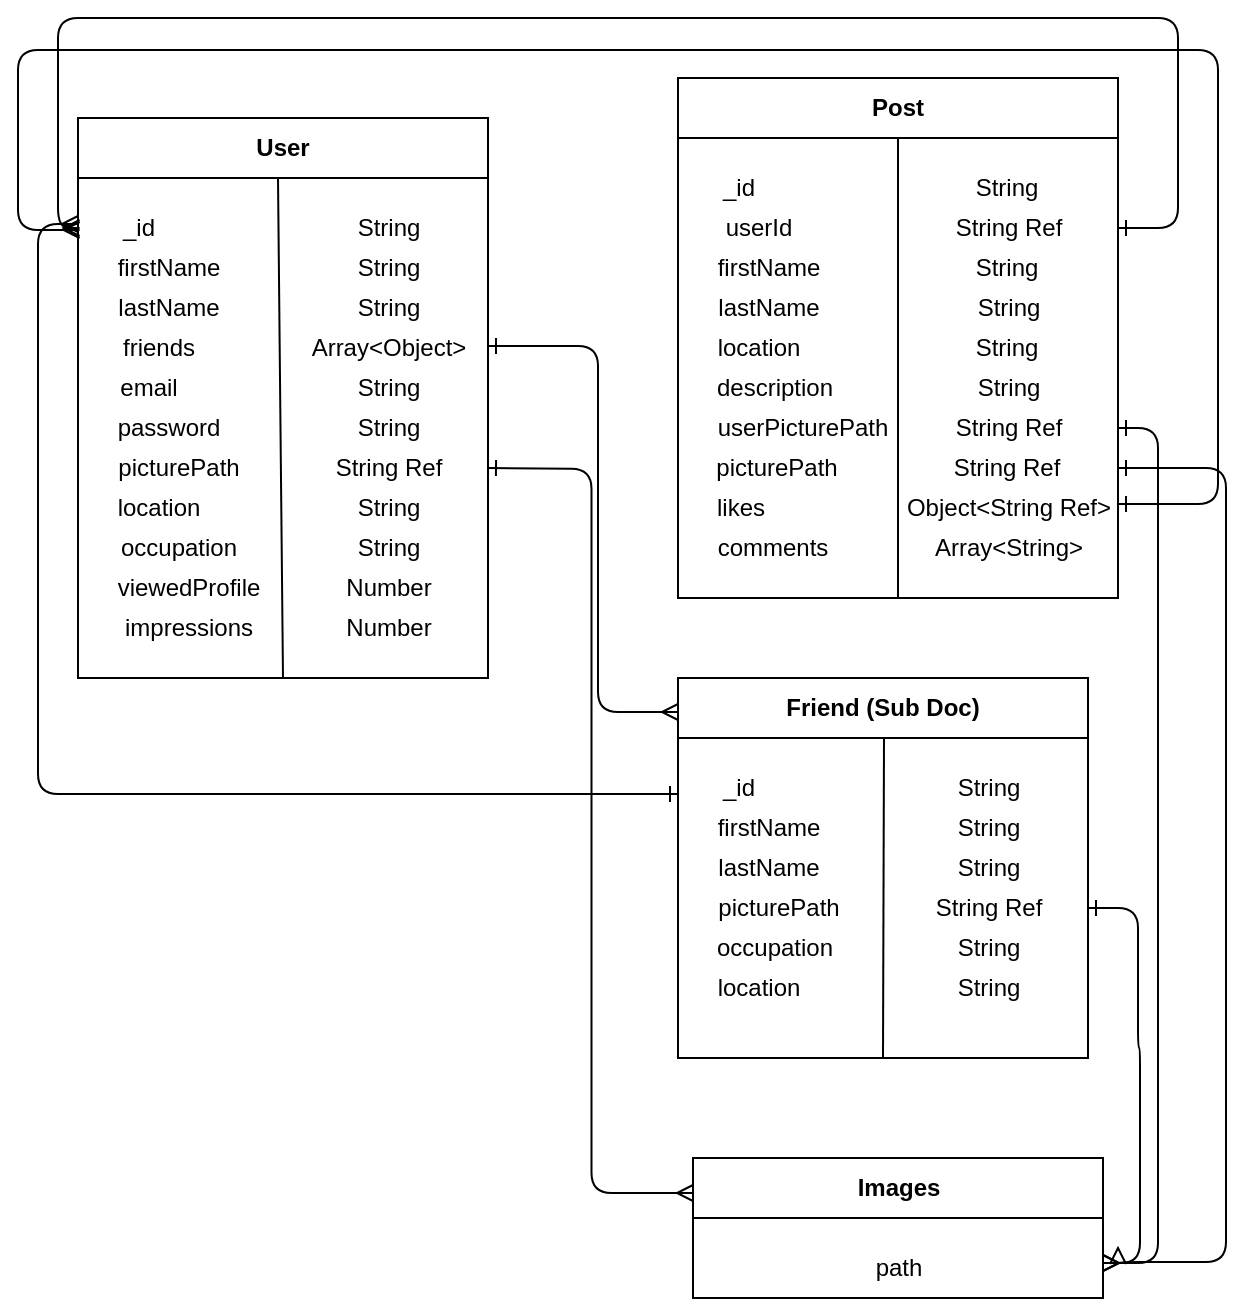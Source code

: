 <mxfile>
    <diagram id="NHiqnl1Ir4wC7yY77VVB" name="Page-1">
        <mxGraphModel dx="765" dy="689" grid="1" gridSize="10" guides="1" tooltips="1" connect="1" arrows="1" fold="1" page="1" pageScale="1" pageWidth="827" pageHeight="1169" math="0" shadow="0">
            <root>
                <mxCell id="0"/>
                <mxCell id="1" parent="0"/>
                <mxCell id="27" value="" style="group" vertex="1" connectable="0" parent="1">
                    <mxGeometry x="510" y="80" width="220" height="280" as="geometry"/>
                </mxCell>
                <mxCell id="28" value="Post" style="swimlane;whiteSpace=wrap;html=1;startSize=30;" vertex="1" parent="27">
                    <mxGeometry y="-10" width="220" height="260" as="geometry"/>
                </mxCell>
                <mxCell id="30" value="userId" style="text;html=1;align=center;verticalAlign=middle;resizable=0;points=[];autosize=1;strokeColor=none;fillColor=none;" vertex="1" parent="28">
                    <mxGeometry x="10" y="60" width="60" height="30" as="geometry"/>
                </mxCell>
                <mxCell id="31" value="_id" style="text;html=1;align=center;verticalAlign=middle;resizable=0;points=[];autosize=1;strokeColor=none;fillColor=none;" vertex="1" parent="28">
                    <mxGeometry x="10" y="40" width="40" height="30" as="geometry"/>
                </mxCell>
                <mxCell id="32" value="firstName" style="text;html=1;align=center;verticalAlign=middle;resizable=0;points=[];autosize=1;strokeColor=none;fillColor=none;" vertex="1" parent="28">
                    <mxGeometry x="10" y="80" width="70" height="30" as="geometry"/>
                </mxCell>
                <mxCell id="33" value="lastName" style="text;html=1;align=center;verticalAlign=middle;resizable=0;points=[];autosize=1;strokeColor=none;fillColor=none;" vertex="1" parent="28">
                    <mxGeometry x="10" y="100" width="70" height="30" as="geometry"/>
                </mxCell>
                <mxCell id="34" value="location" style="text;html=1;align=center;verticalAlign=middle;resizable=0;points=[];autosize=1;strokeColor=none;fillColor=none;" vertex="1" parent="28">
                    <mxGeometry x="10" y="120" width="60" height="30" as="geometry"/>
                </mxCell>
                <mxCell id="35" value="description" style="text;html=1;align=center;verticalAlign=middle;resizable=0;points=[];autosize=1;strokeColor=none;fillColor=none;" vertex="1" parent="28">
                    <mxGeometry x="8" y="140" width="80" height="30" as="geometry"/>
                </mxCell>
                <mxCell id="36" value="userPicturePath" style="text;html=1;align=center;verticalAlign=middle;resizable=0;points=[];autosize=1;strokeColor=none;fillColor=none;" vertex="1" parent="28">
                    <mxGeometry x="7" y="160" width="110" height="30" as="geometry"/>
                </mxCell>
                <mxCell id="37" value="picturePath" style="text;html=1;align=center;verticalAlign=middle;resizable=0;points=[];autosize=1;strokeColor=none;fillColor=none;" vertex="1" parent="28">
                    <mxGeometry x="9" y="180" width="80" height="30" as="geometry"/>
                </mxCell>
                <mxCell id="38" value="likes" style="text;html=1;align=center;verticalAlign=middle;resizable=0;points=[];autosize=1;strokeColor=none;fillColor=none;" vertex="1" parent="28">
                    <mxGeometry x="6" y="200" width="50" height="30" as="geometry"/>
                </mxCell>
                <mxCell id="39" value="comments" style="text;html=1;align=center;verticalAlign=middle;resizable=0;points=[];autosize=1;strokeColor=none;fillColor=none;" vertex="1" parent="28">
                    <mxGeometry x="7" y="220" width="80" height="30" as="geometry"/>
                </mxCell>
                <mxCell id="40" value="String Ref" style="text;html=1;align=center;verticalAlign=middle;resizable=0;points=[];autosize=1;strokeColor=none;fillColor=none;" vertex="1" parent="28">
                    <mxGeometry x="124" y="180" width="80" height="30" as="geometry"/>
                </mxCell>
                <mxCell id="41" value="String" style="text;html=1;align=center;verticalAlign=middle;resizable=0;points=[];autosize=1;strokeColor=none;fillColor=none;" vertex="1" parent="28">
                    <mxGeometry x="140" y="140" width="50" height="30" as="geometry"/>
                </mxCell>
                <mxCell id="42" value="String" style="text;html=1;align=center;verticalAlign=middle;resizable=0;points=[];autosize=1;strokeColor=none;fillColor=none;" vertex="1" parent="28">
                    <mxGeometry x="139" y="120" width="50" height="30" as="geometry"/>
                </mxCell>
                <mxCell id="43" value="String" style="text;html=1;align=center;verticalAlign=middle;resizable=0;points=[];autosize=1;strokeColor=none;fillColor=none;" vertex="1" parent="28">
                    <mxGeometry x="140" y="100" width="50" height="30" as="geometry"/>
                </mxCell>
                <mxCell id="44" value="String" style="text;html=1;align=center;verticalAlign=middle;resizable=0;points=[];autosize=1;strokeColor=none;fillColor=none;" vertex="1" parent="28">
                    <mxGeometry x="139" y="80" width="50" height="30" as="geometry"/>
                </mxCell>
                <mxCell id="45" value="String Ref" style="text;html=1;align=center;verticalAlign=middle;resizable=0;points=[];autosize=1;strokeColor=none;fillColor=none;" vertex="1" parent="28">
                    <mxGeometry x="125" y="60" width="80" height="30" as="geometry"/>
                </mxCell>
                <mxCell id="46" value="String" style="text;html=1;align=center;verticalAlign=middle;resizable=0;points=[];autosize=1;strokeColor=none;fillColor=none;" vertex="1" parent="28">
                    <mxGeometry x="139" y="40" width="50" height="30" as="geometry"/>
                </mxCell>
                <mxCell id="48" value="String Ref" style="text;html=1;align=center;verticalAlign=middle;resizable=0;points=[];autosize=1;strokeColor=none;fillColor=none;" vertex="1" parent="28">
                    <mxGeometry x="125" y="160" width="80" height="30" as="geometry"/>
                </mxCell>
                <mxCell id="49" value="Object&amp;lt;String Ref&amp;gt;" style="text;html=1;align=center;verticalAlign=middle;resizable=0;points=[];autosize=1;strokeColor=none;fillColor=none;" vertex="1" parent="28">
                    <mxGeometry x="100" y="200" width="130" height="30" as="geometry"/>
                </mxCell>
                <mxCell id="50" value="Array&amp;lt;String&amp;gt;" style="text;html=1;align=center;verticalAlign=middle;resizable=0;points=[];autosize=1;strokeColor=none;fillColor=none;" vertex="1" parent="28">
                    <mxGeometry x="115" y="220" width="100" height="30" as="geometry"/>
                </mxCell>
                <mxCell id="51" value="" style="endArrow=none;html=1;exitX=0.5;exitY=1;exitDx=0;exitDy=0;" edge="1" parent="27" source="28">
                    <mxGeometry width="50" height="50" relative="1" as="geometry">
                        <mxPoint x="70" y="140" as="sourcePoint"/>
                        <mxPoint x="110" y="20" as="targetPoint"/>
                    </mxGeometry>
                </mxCell>
                <mxCell id="54" value="" style="group" vertex="1" connectable="0" parent="1">
                    <mxGeometry x="210" y="90" width="205" height="280" as="geometry"/>
                </mxCell>
                <mxCell id="55" value="User" style="swimlane;whiteSpace=wrap;html=1;startSize=30;" vertex="1" parent="54">
                    <mxGeometry width="205" height="280" as="geometry"/>
                </mxCell>
                <mxCell id="56" value="firstName" style="text;html=1;align=center;verticalAlign=middle;resizable=0;points=[];autosize=1;strokeColor=none;fillColor=none;" vertex="1" parent="55">
                    <mxGeometry x="10" y="60" width="70" height="30" as="geometry"/>
                </mxCell>
                <mxCell id="57" value="lastName" style="text;html=1;align=center;verticalAlign=middle;resizable=0;points=[];autosize=1;strokeColor=none;fillColor=none;" vertex="1" parent="55">
                    <mxGeometry x="10" y="80" width="70" height="30" as="geometry"/>
                </mxCell>
                <mxCell id="58" value="_id" style="text;html=1;align=center;verticalAlign=middle;resizable=0;points=[];autosize=1;strokeColor=none;fillColor=none;" vertex="1" parent="55">
                    <mxGeometry x="10" y="40" width="40" height="30" as="geometry"/>
                </mxCell>
                <mxCell id="59" value="friends" style="text;html=1;align=center;verticalAlign=middle;resizable=0;points=[];autosize=1;strokeColor=none;fillColor=none;" vertex="1" parent="55">
                    <mxGeometry x="10" y="100" width="60" height="30" as="geometry"/>
                </mxCell>
                <mxCell id="60" value="email" style="text;html=1;align=center;verticalAlign=middle;resizable=0;points=[];autosize=1;strokeColor=none;fillColor=none;" vertex="1" parent="55">
                    <mxGeometry x="10" y="120" width="50" height="30" as="geometry"/>
                </mxCell>
                <mxCell id="61" value="password" style="text;html=1;align=center;verticalAlign=middle;resizable=0;points=[];autosize=1;strokeColor=none;fillColor=none;" vertex="1" parent="55">
                    <mxGeometry x="10" y="140" width="70" height="30" as="geometry"/>
                </mxCell>
                <mxCell id="62" value="picturePath" style="text;html=1;align=center;verticalAlign=middle;resizable=0;points=[];autosize=1;strokeColor=none;fillColor=none;" vertex="1" parent="55">
                    <mxGeometry x="10" y="160" width="80" height="30" as="geometry"/>
                </mxCell>
                <mxCell id="63" value="location" style="text;html=1;align=center;verticalAlign=middle;resizable=0;points=[];autosize=1;strokeColor=none;fillColor=none;" vertex="1" parent="55">
                    <mxGeometry x="10" y="180" width="60" height="30" as="geometry"/>
                </mxCell>
                <mxCell id="64" value="occupation" style="text;html=1;align=center;verticalAlign=middle;resizable=0;points=[];autosize=1;strokeColor=none;fillColor=none;" vertex="1" parent="55">
                    <mxGeometry x="10" y="200" width="80" height="30" as="geometry"/>
                </mxCell>
                <mxCell id="65" value="viewedProfile" style="text;html=1;align=center;verticalAlign=middle;resizable=0;points=[];autosize=1;strokeColor=none;fillColor=none;" vertex="1" parent="55">
                    <mxGeometry x="10" y="220" width="90" height="30" as="geometry"/>
                </mxCell>
                <mxCell id="66" value="impressions" style="text;html=1;align=center;verticalAlign=middle;resizable=0;points=[];autosize=1;strokeColor=none;fillColor=none;" vertex="1" parent="55">
                    <mxGeometry x="10" y="240" width="90" height="30" as="geometry"/>
                </mxCell>
                <mxCell id="67" value="String" style="text;html=1;align=center;verticalAlign=middle;resizable=0;points=[];autosize=1;strokeColor=none;fillColor=none;" vertex="1" parent="55">
                    <mxGeometry x="130" y="200" width="50" height="30" as="geometry"/>
                </mxCell>
                <mxCell id="68" value="String" style="text;html=1;align=center;verticalAlign=middle;resizable=0;points=[];autosize=1;strokeColor=none;fillColor=none;" vertex="1" parent="55">
                    <mxGeometry x="130" y="180" width="50" height="30" as="geometry"/>
                </mxCell>
                <mxCell id="69" value="String" style="text;html=1;align=center;verticalAlign=middle;resizable=0;points=[];autosize=1;strokeColor=none;fillColor=none;" vertex="1" parent="55">
                    <mxGeometry x="130" y="140" width="50" height="30" as="geometry"/>
                </mxCell>
                <mxCell id="70" value="String" style="text;html=1;align=center;verticalAlign=middle;resizable=0;points=[];autosize=1;strokeColor=none;fillColor=none;" vertex="1" parent="55">
                    <mxGeometry x="130" y="120" width="50" height="30" as="geometry"/>
                </mxCell>
                <mxCell id="71" value="String" style="text;html=1;align=center;verticalAlign=middle;resizable=0;points=[];autosize=1;strokeColor=none;fillColor=none;" vertex="1" parent="55">
                    <mxGeometry x="130" y="80" width="50" height="30" as="geometry"/>
                </mxCell>
                <mxCell id="72" value="String" style="text;html=1;align=center;verticalAlign=middle;resizable=0;points=[];autosize=1;strokeColor=none;fillColor=none;" vertex="1" parent="55">
                    <mxGeometry x="130" y="60" width="50" height="30" as="geometry"/>
                </mxCell>
                <mxCell id="73" value="String" style="text;html=1;align=center;verticalAlign=middle;resizable=0;points=[];autosize=1;strokeColor=none;fillColor=none;" vertex="1" parent="55">
                    <mxGeometry x="130" y="40" width="50" height="30" as="geometry"/>
                </mxCell>
                <mxCell id="74" value="Array&amp;lt;Object&amp;gt;" style="text;html=1;align=center;verticalAlign=middle;resizable=0;points=[];autosize=1;strokeColor=none;fillColor=none;" vertex="1" parent="55">
                    <mxGeometry x="105" y="100" width="100" height="30" as="geometry"/>
                </mxCell>
                <mxCell id="75" value="String Ref" style="text;html=1;align=center;verticalAlign=middle;resizable=0;points=[];autosize=1;strokeColor=none;fillColor=none;" vertex="1" parent="55">
                    <mxGeometry x="115" y="160" width="80" height="30" as="geometry"/>
                </mxCell>
                <mxCell id="76" value="Number" style="text;html=1;align=center;verticalAlign=middle;resizable=0;points=[];autosize=1;strokeColor=none;fillColor=none;" vertex="1" parent="55">
                    <mxGeometry x="120" y="220" width="70" height="30" as="geometry"/>
                </mxCell>
                <mxCell id="77" value="Number" style="text;html=1;align=center;verticalAlign=middle;resizable=0;points=[];autosize=1;strokeColor=none;fillColor=none;" vertex="1" parent="55">
                    <mxGeometry x="120" y="240" width="70" height="30" as="geometry"/>
                </mxCell>
                <mxCell id="78" value="" style="endArrow=none;html=1;exitX=0.5;exitY=1;exitDx=0;exitDy=0;" edge="1" parent="54" source="55">
                    <mxGeometry width="50" height="50" relative="1" as="geometry">
                        <mxPoint x="70" y="140" as="sourcePoint"/>
                        <mxPoint x="100" y="30" as="targetPoint"/>
                    </mxGeometry>
                </mxCell>
                <mxCell id="79" value="" style="group" vertex="1" connectable="0" parent="1">
                    <mxGeometry x="510" y="370" width="205" height="190" as="geometry"/>
                </mxCell>
                <mxCell id="2" value="Friend (Sub Doc)" style="swimlane;whiteSpace=wrap;html=1;startSize=30;container=0;" vertex="1" parent="79">
                    <mxGeometry width="205" height="190" as="geometry"/>
                </mxCell>
                <mxCell id="3" value="" style="endArrow=none;html=1;exitX=0.5;exitY=1;exitDx=0;exitDy=0;" edge="1" parent="79" source="2">
                    <mxGeometry width="50" height="50" relative="1" as="geometry">
                        <mxPoint x="70" y="140" as="sourcePoint"/>
                        <mxPoint x="103" y="30" as="targetPoint"/>
                    </mxGeometry>
                </mxCell>
                <mxCell id="5" value="firstName" style="text;html=1;align=center;verticalAlign=middle;resizable=0;points=[];autosize=1;strokeColor=none;fillColor=none;container=0;" vertex="1" parent="79">
                    <mxGeometry x="10" y="60" width="70" height="30" as="geometry"/>
                </mxCell>
                <mxCell id="6" value="lastName" style="text;html=1;align=center;verticalAlign=middle;resizable=0;points=[];autosize=1;strokeColor=none;fillColor=none;container=0;" vertex="1" parent="79">
                    <mxGeometry x="10" y="80" width="70" height="30" as="geometry"/>
                </mxCell>
                <mxCell id="4" value="_id" style="text;html=1;align=center;verticalAlign=middle;resizable=0;points=[];autosize=1;strokeColor=none;fillColor=none;container=0;" vertex="1" parent="79">
                    <mxGeometry x="10" y="40" width="40" height="30" as="geometry"/>
                </mxCell>
                <mxCell id="10" value="picturePath" style="text;html=1;align=center;verticalAlign=middle;resizable=0;points=[];autosize=1;strokeColor=none;fillColor=none;container=0;" vertex="1" parent="79">
                    <mxGeometry x="10" y="100" width="80" height="30" as="geometry"/>
                </mxCell>
                <mxCell id="11" value="location" style="text;html=1;align=center;verticalAlign=middle;resizable=0;points=[];autosize=1;strokeColor=none;fillColor=none;container=0;" vertex="1" parent="79">
                    <mxGeometry x="10" y="140" width="60" height="30" as="geometry"/>
                </mxCell>
                <mxCell id="12" value="occupation" style="text;html=1;align=center;verticalAlign=middle;resizable=0;points=[];autosize=1;strokeColor=none;fillColor=none;container=0;" vertex="1" parent="79">
                    <mxGeometry x="8" y="120" width="80" height="30" as="geometry"/>
                </mxCell>
                <mxCell id="19" value="String" style="text;html=1;align=center;verticalAlign=middle;resizable=0;points=[];autosize=1;strokeColor=none;fillColor=none;container=0;" vertex="1" parent="79">
                    <mxGeometry x="130" y="140" width="50" height="30" as="geometry"/>
                </mxCell>
                <mxCell id="18" value="String" style="text;html=1;align=center;verticalAlign=middle;resizable=0;points=[];autosize=1;strokeColor=none;fillColor=none;container=0;" vertex="1" parent="79">
                    <mxGeometry x="130" y="120" width="50" height="30" as="geometry"/>
                </mxCell>
                <mxCell id="17" value="String" style="text;html=1;align=center;verticalAlign=middle;resizable=0;points=[];autosize=1;strokeColor=none;fillColor=none;container=0;" vertex="1" parent="79">
                    <mxGeometry x="130" y="80" width="50" height="30" as="geometry"/>
                </mxCell>
                <mxCell id="16" value="String" style="text;html=1;align=center;verticalAlign=middle;resizable=0;points=[];autosize=1;strokeColor=none;fillColor=none;container=0;" vertex="1" parent="79">
                    <mxGeometry x="130" y="60" width="50" height="30" as="geometry"/>
                </mxCell>
                <mxCell id="15" value="String" style="text;html=1;align=center;verticalAlign=middle;resizable=0;points=[];autosize=1;strokeColor=none;fillColor=none;container=0;" vertex="1" parent="79">
                    <mxGeometry x="130" y="40" width="50" height="30" as="geometry"/>
                </mxCell>
                <mxCell id="23" value="String Ref" style="text;html=1;align=center;verticalAlign=middle;resizable=0;points=[];autosize=1;strokeColor=none;fillColor=none;container=0;" vertex="1" parent="79">
                    <mxGeometry x="115" y="100" width="80" height="30" as="geometry"/>
                </mxCell>
                <mxCell id="81" value="Images" style="swimlane;whiteSpace=wrap;html=1;startSize=30;container=0;" vertex="1" parent="1">
                    <mxGeometry x="517.5" y="610" width="205" height="70" as="geometry"/>
                </mxCell>
                <mxCell id="85" value="path" style="text;html=1;align=center;verticalAlign=middle;resizable=0;points=[];autosize=1;strokeColor=none;fillColor=none;container=0;" vertex="1" parent="81">
                    <mxGeometry x="77.5" y="40" width="50" height="30" as="geometry"/>
                </mxCell>
                <mxCell id="97" value="" style="edgeStyle=orthogonalEdgeStyle;html=1;exitX=1;exitY=0.567;exitDx=0;exitDy=0;exitPerimeter=0;endArrow=ERmany;endFill=0;startArrow=ERone;startFill=0;strokeWidth=1;targetPerimeterSpacing=2;sourcePerimeterSpacing=2;" edge="1" parent="1">
                    <mxGeometry relative="1" as="geometry">
                        <mxPoint x="415" y="204.01" as="sourcePoint"/>
                        <mxPoint x="510" y="387" as="targetPoint"/>
                        <Array as="points">
                            <mxPoint x="470" y="204"/>
                            <mxPoint x="470" y="387"/>
                        </Array>
                    </mxGeometry>
                </mxCell>
                <mxCell id="98" value="" style="edgeStyle=orthogonalEdgeStyle;html=1;strokeWidth=1;startArrow=ERone;startFill=0;endArrow=ERmany;endFill=0;sourcePerimeterSpacing=2;targetPerimeterSpacing=2;entryX=0;entryY=0.25;entryDx=0;entryDy=0;" edge="1" parent="1" target="81">
                    <mxGeometry relative="1" as="geometry">
                        <mxPoint x="415" y="265" as="sourcePoint"/>
                        <mxPoint x="512.5" y="627.5" as="targetPoint"/>
                    </mxGeometry>
                </mxCell>
                <mxCell id="99" style="edgeStyle=orthogonalEdgeStyle;html=1;entryX=1;entryY=0.75;entryDx=0;entryDy=0;strokeWidth=1;startArrow=ERone;startFill=0;endArrow=ERmany;endFill=0;sourcePerimeterSpacing=2;targetPerimeterSpacing=2;" edge="1" parent="1" target="81">
                    <mxGeometry relative="1" as="geometry">
                        <mxPoint x="715" y="485.04" as="sourcePoint"/>
                        <mxPoint x="730.5" y="662.5" as="targetPoint"/>
                        <Array as="points">
                            <mxPoint x="740" y="485"/>
                            <mxPoint x="740" y="555"/>
                            <mxPoint x="741" y="555"/>
                            <mxPoint x="741" y="662"/>
                        </Array>
                    </mxGeometry>
                </mxCell>
                <mxCell id="100" style="edgeStyle=orthogonalEdgeStyle;html=1;entryX=1;entryY=0.75;entryDx=0;entryDy=0;strokeWidth=1;startArrow=ERone;startFill=0;endArrow=ERmany;endFill=0;sourcePerimeterSpacing=2;targetPerimeterSpacing=2;" edge="1" parent="1" target="81">
                    <mxGeometry relative="1" as="geometry">
                        <mxPoint x="730" y="245" as="sourcePoint"/>
                        <Array as="points">
                            <mxPoint x="750" y="245"/>
                            <mxPoint x="750" y="662"/>
                        </Array>
                    </mxGeometry>
                </mxCell>
                <mxCell id="101" style="edgeStyle=orthogonalEdgeStyle;html=1;strokeWidth=1;startArrow=ERone;startFill=0;endArrow=ERmany;endFill=0;sourcePerimeterSpacing=2;targetPerimeterSpacing=2;" edge="1" parent="1">
                    <mxGeometry relative="1" as="geometry">
                        <mxPoint x="730" y="265.04" as="sourcePoint"/>
                        <mxPoint x="730" y="663" as="targetPoint"/>
                        <Array as="points">
                            <mxPoint x="784" y="265"/>
                            <mxPoint x="784" y="662"/>
                        </Array>
                    </mxGeometry>
                </mxCell>
                <mxCell id="102" style="edgeStyle=orthogonalEdgeStyle;html=1;strokeWidth=1;startArrow=ERone;startFill=0;endArrow=ERmany;endFill=0;sourcePerimeterSpacing=2;targetPerimeterSpacing=2;" edge="1" parent="1">
                    <mxGeometry relative="1" as="geometry">
                        <mxPoint x="210" y="143" as="targetPoint"/>
                        <mxPoint x="510" y="428" as="sourcePoint"/>
                        <Array as="points">
                            <mxPoint x="190" y="428"/>
                            <mxPoint x="190" y="143"/>
                        </Array>
                    </mxGeometry>
                </mxCell>
                <mxCell id="103" style="edgeStyle=orthogonalEdgeStyle;html=1;strokeWidth=1;startArrow=ERone;startFill=0;endArrow=ERmany;endFill=0;sourcePerimeterSpacing=2;targetPerimeterSpacing=2;" edge="1" parent="1">
                    <mxGeometry relative="1" as="geometry">
                        <mxPoint x="210.8" y="146" as="targetPoint"/>
                        <mxPoint x="730" y="283" as="sourcePoint"/>
                        <Array as="points">
                            <mxPoint x="780" y="283"/>
                            <mxPoint x="780" y="56"/>
                            <mxPoint x="180" y="56"/>
                            <mxPoint x="180" y="146"/>
                        </Array>
                    </mxGeometry>
                </mxCell>
                <mxCell id="104" style="edgeStyle=orthogonalEdgeStyle;html=1;strokeWidth=1;startArrow=ERone;startFill=0;endArrow=ERmany;endFill=0;sourcePerimeterSpacing=2;targetPerimeterSpacing=2;" edge="1" parent="1">
                    <mxGeometry relative="1" as="geometry">
                        <mxPoint x="210.8" y="145" as="targetPoint"/>
                        <mxPoint x="730" y="145" as="sourcePoint"/>
                        <Array as="points">
                            <mxPoint x="760" y="145"/>
                            <mxPoint x="760" y="40"/>
                            <mxPoint x="200" y="40"/>
                            <mxPoint x="200" y="145"/>
                        </Array>
                    </mxGeometry>
                </mxCell>
            </root>
        </mxGraphModel>
    </diagram>
</mxfile>